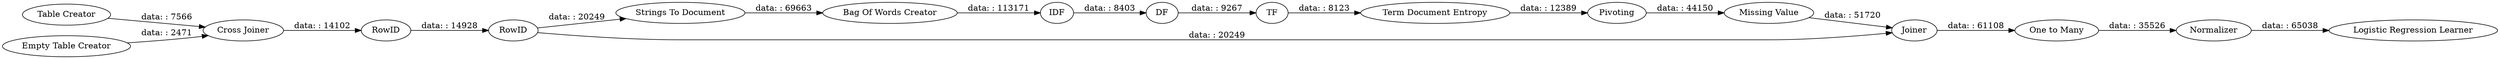 digraph {
	"4033364531829163055_353" [label=TF]
	"4033364531829163055_354" [label="Term Document Entropy"]
	"4033364531829163055_358" [label=Normalizer]
	"4033364531829163055_368" [label=IDF]
	"-8031057318226738470_351" [label="Table Creator"]
	"4033364531829163055_350" [label="Strings To Document"]
	"4033364531829163055_352" [label=DF]
	"4033364531829163055_359" [label=Pivoting]
	"4033364531829163055_357" [label="Logistic Regression Learner"]
	"4033364531829163055_360" [label=Joiner]
	"-8031057318226738470_363" [label="Empty Table Creator"]
	"-8031057318226738470_365" [label=RowID]
	"4033364531829163055_362" [label="Missing Value"]
	"4033364531829163055_361" [label="One to Many"]
	"-8031057318226738470_364" [label="Cross Joiner"]
	"4033364531829163055_349" [label="Bag Of Words Creator"]
	"-8031057318226738470_366" [label=RowID]
	"4033364531829163055_368" -> "4033364531829163055_352" [label="data: : 8403"]
	"4033364531829163055_354" -> "4033364531829163055_359" [label="data: : 12389"]
	"-8031057318226738470_366" -> "4033364531829163055_350" [label="data: : 20249"]
	"-8031057318226738470_364" -> "-8031057318226738470_365" [label="data: : 14102"]
	"-8031057318226738470_365" -> "-8031057318226738470_366" [label="data: : 14928"]
	"4033364531829163055_360" -> "4033364531829163055_361" [label="data: : 61108"]
	"4033364531829163055_352" -> "4033364531829163055_353" [label="data: : 9267"]
	"-8031057318226738470_366" -> "4033364531829163055_360" [label="data: : 20249"]
	"4033364531829163055_350" -> "4033364531829163055_349" [label="data: : 69663"]
	"4033364531829163055_349" -> "4033364531829163055_368" [label="data: : 113171"]
	"4033364531829163055_359" -> "4033364531829163055_362" [label="data: : 44150"]
	"4033364531829163055_362" -> "4033364531829163055_360" [label="data: : 51720"]
	"4033364531829163055_358" -> "4033364531829163055_357" [label="data: : 65038"]
	"-8031057318226738470_351" -> "-8031057318226738470_364" [label="data: : 7566"]
	"4033364531829163055_361" -> "4033364531829163055_358" [label="data: : 35526"]
	"4033364531829163055_353" -> "4033364531829163055_354" [label="data: : 8123"]
	"-8031057318226738470_363" -> "-8031057318226738470_364" [label="data: : 2471"]
	rankdir=LR
}
